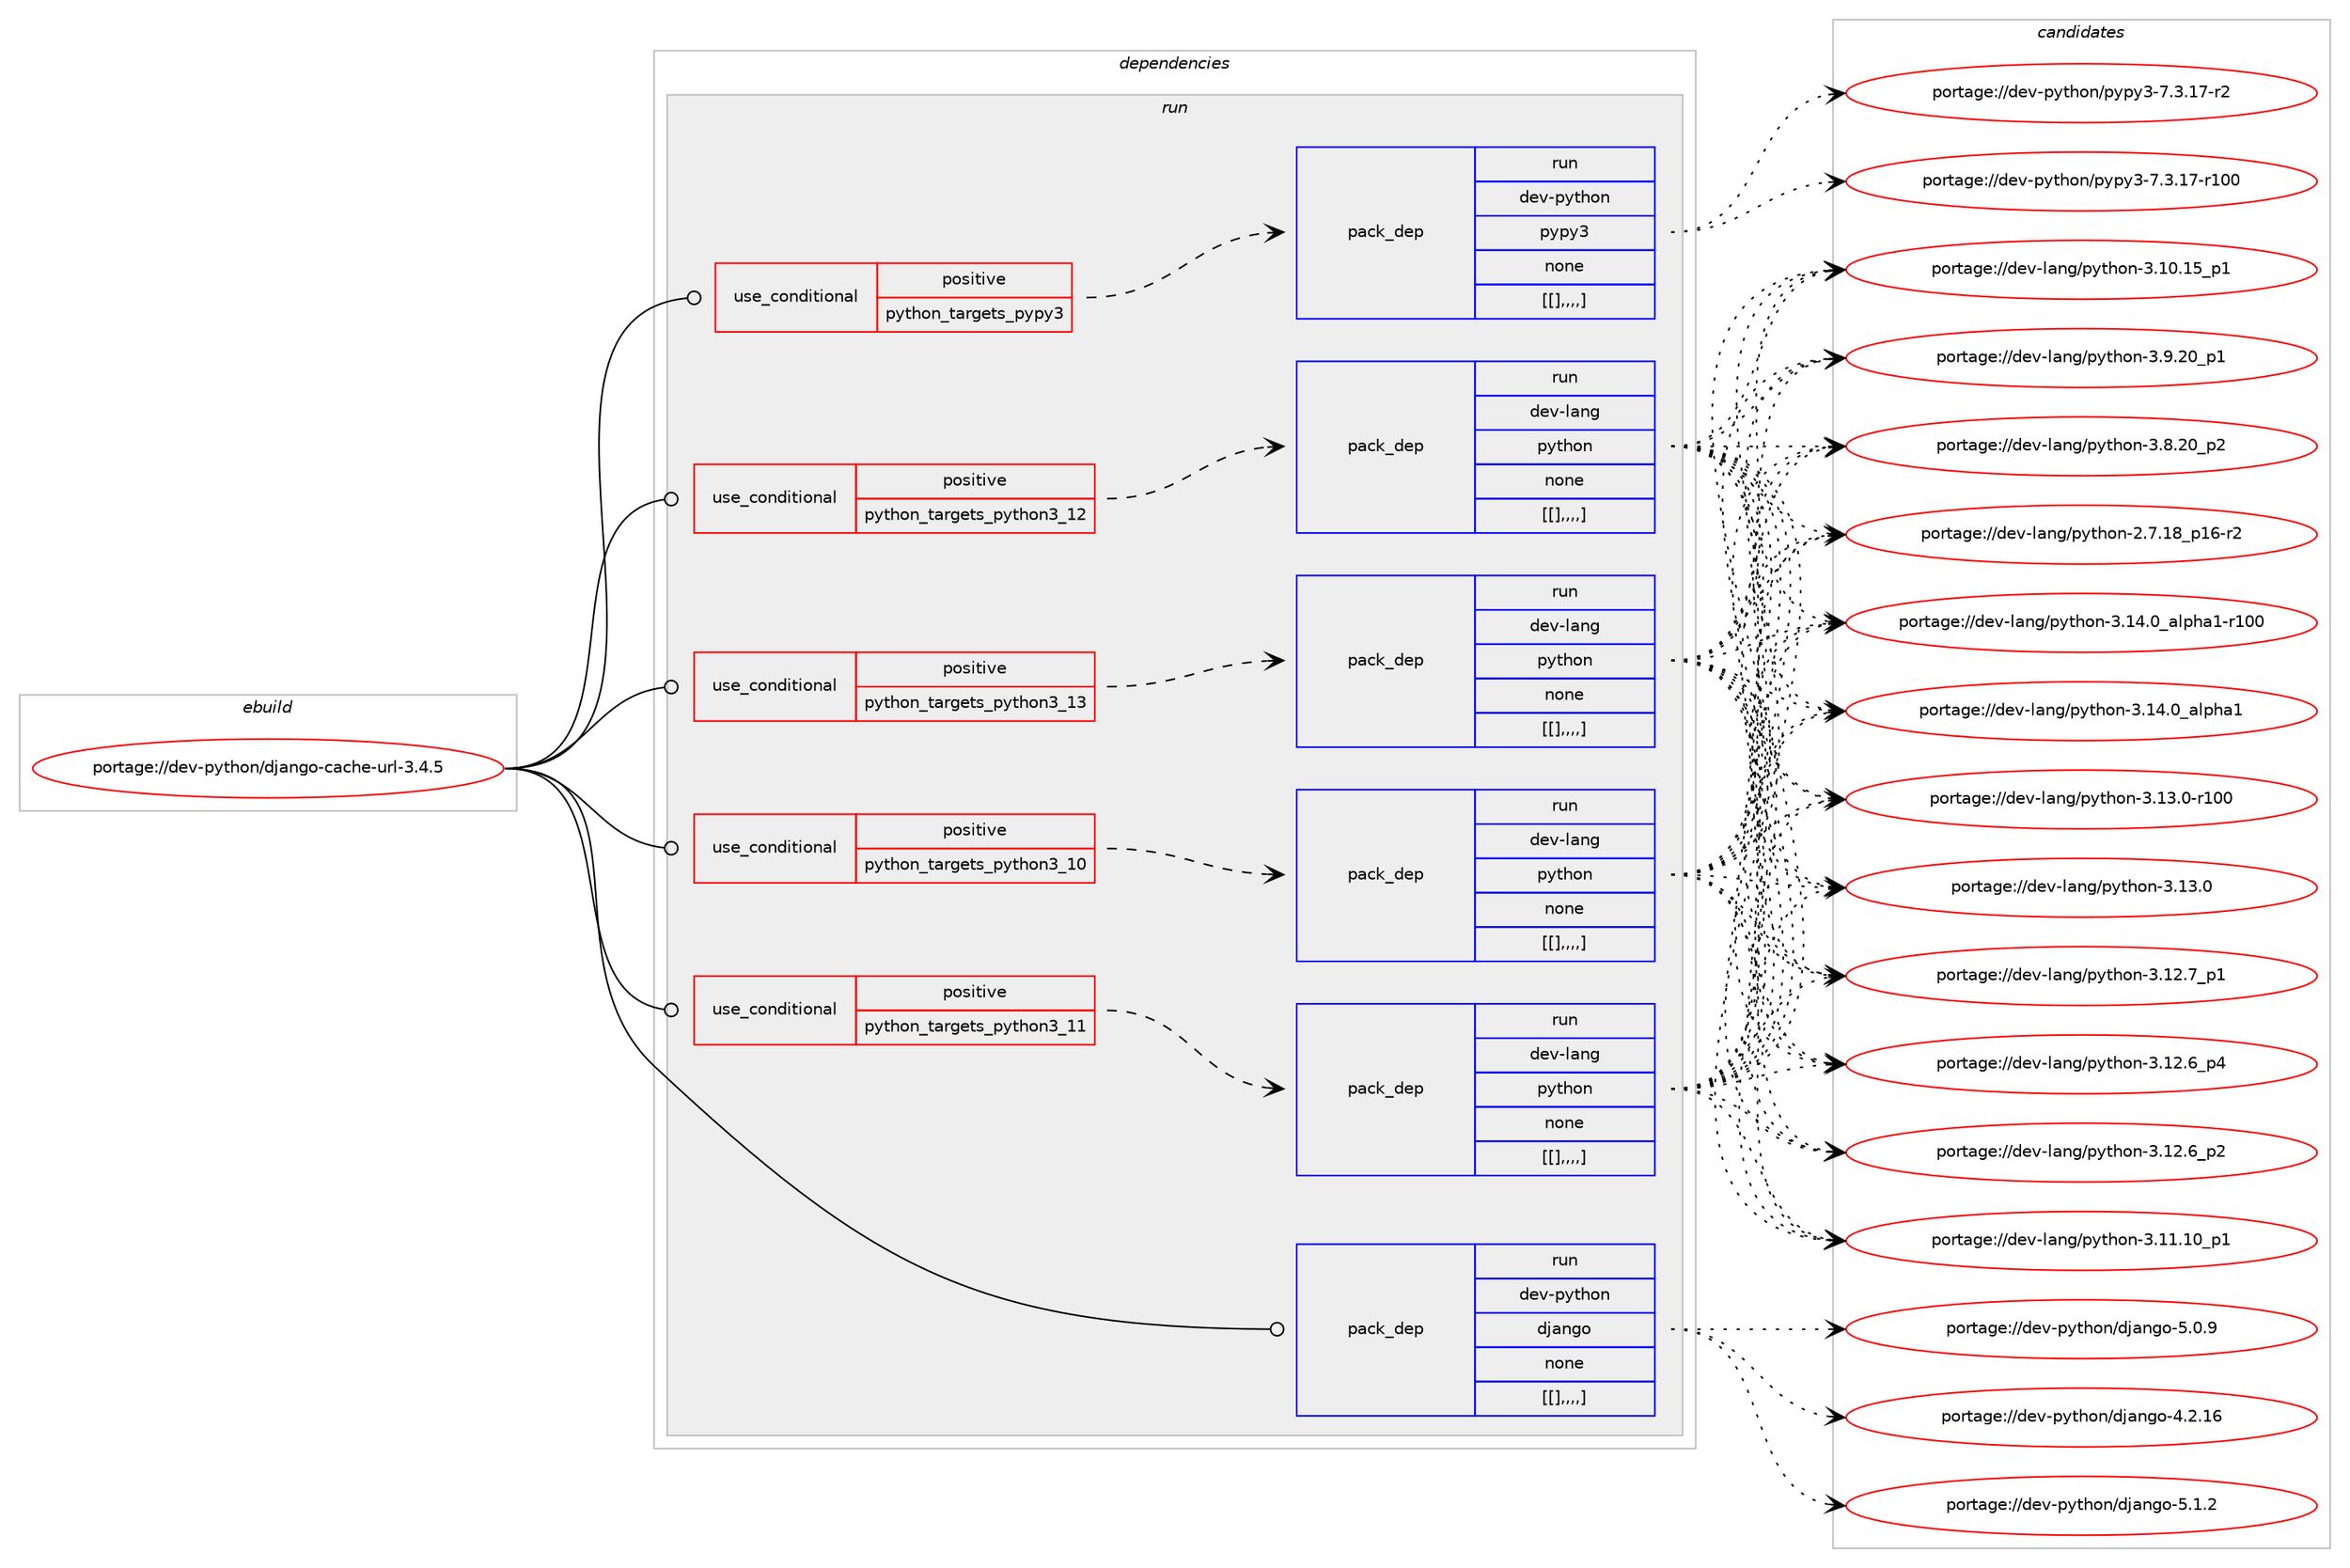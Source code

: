 digraph prolog {

# *************
# Graph options
# *************

newrank=true;
concentrate=true;
compound=true;
graph [rankdir=LR,fontname=Helvetica,fontsize=10,ranksep=1.5];#, ranksep=2.5, nodesep=0.2];
edge  [arrowhead=vee];
node  [fontname=Helvetica,fontsize=10];

# **********
# The ebuild
# **********

subgraph cluster_leftcol {
color=gray;
label=<<i>ebuild</i>>;
id [label="portage://dev-python/django-cache-url-3.4.5", color=red, width=4, href="../dev-python/django-cache-url-3.4.5.svg"];
}

# ****************
# The dependencies
# ****************

subgraph cluster_midcol {
color=gray;
label=<<i>dependencies</i>>;
subgraph cluster_compile {
fillcolor="#eeeeee";
style=filled;
label=<<i>compile</i>>;
}
subgraph cluster_compileandrun {
fillcolor="#eeeeee";
style=filled;
label=<<i>compile and run</i>>;
}
subgraph cluster_run {
fillcolor="#eeeeee";
style=filled;
label=<<i>run</i>>;
subgraph cond34449 {
dependency150645 [label=<<TABLE BORDER="0" CELLBORDER="1" CELLSPACING="0" CELLPADDING="4"><TR><TD ROWSPAN="3" CELLPADDING="10">use_conditional</TD></TR><TR><TD>positive</TD></TR><TR><TD>python_targets_pypy3</TD></TR></TABLE>>, shape=none, color=red];
subgraph pack114885 {
dependency150649 [label=<<TABLE BORDER="0" CELLBORDER="1" CELLSPACING="0" CELLPADDING="4" WIDTH="220"><TR><TD ROWSPAN="6" CELLPADDING="30">pack_dep</TD></TR><TR><TD WIDTH="110">run</TD></TR><TR><TD>dev-python</TD></TR><TR><TD>pypy3</TD></TR><TR><TD>none</TD></TR><TR><TD>[[],,,,]</TD></TR></TABLE>>, shape=none, color=blue];
}
dependency150645:e -> dependency150649:w [weight=20,style="dashed",arrowhead="vee"];
}
id:e -> dependency150645:w [weight=20,style="solid",arrowhead="odot"];
subgraph cond34454 {
dependency150655 [label=<<TABLE BORDER="0" CELLBORDER="1" CELLSPACING="0" CELLPADDING="4"><TR><TD ROWSPAN="3" CELLPADDING="10">use_conditional</TD></TR><TR><TD>positive</TD></TR><TR><TD>python_targets_python3_10</TD></TR></TABLE>>, shape=none, color=red];
subgraph pack114909 {
dependency150692 [label=<<TABLE BORDER="0" CELLBORDER="1" CELLSPACING="0" CELLPADDING="4" WIDTH="220"><TR><TD ROWSPAN="6" CELLPADDING="30">pack_dep</TD></TR><TR><TD WIDTH="110">run</TD></TR><TR><TD>dev-lang</TD></TR><TR><TD>python</TD></TR><TR><TD>none</TD></TR><TR><TD>[[],,,,]</TD></TR></TABLE>>, shape=none, color=blue];
}
dependency150655:e -> dependency150692:w [weight=20,style="dashed",arrowhead="vee"];
}
id:e -> dependency150655:w [weight=20,style="solid",arrowhead="odot"];
subgraph cond34481 {
dependency150720 [label=<<TABLE BORDER="0" CELLBORDER="1" CELLSPACING="0" CELLPADDING="4"><TR><TD ROWSPAN="3" CELLPADDING="10">use_conditional</TD></TR><TR><TD>positive</TD></TR><TR><TD>python_targets_python3_11</TD></TR></TABLE>>, shape=none, color=red];
subgraph pack114959 {
dependency150823 [label=<<TABLE BORDER="0" CELLBORDER="1" CELLSPACING="0" CELLPADDING="4" WIDTH="220"><TR><TD ROWSPAN="6" CELLPADDING="30">pack_dep</TD></TR><TR><TD WIDTH="110">run</TD></TR><TR><TD>dev-lang</TD></TR><TR><TD>python</TD></TR><TR><TD>none</TD></TR><TR><TD>[[],,,,]</TD></TR></TABLE>>, shape=none, color=blue];
}
dependency150720:e -> dependency150823:w [weight=20,style="dashed",arrowhead="vee"];
}
id:e -> dependency150720:w [weight=20,style="solid",arrowhead="odot"];
subgraph cond34544 {
dependency150848 [label=<<TABLE BORDER="0" CELLBORDER="1" CELLSPACING="0" CELLPADDING="4"><TR><TD ROWSPAN="3" CELLPADDING="10">use_conditional</TD></TR><TR><TD>positive</TD></TR><TR><TD>python_targets_python3_12</TD></TR></TABLE>>, shape=none, color=red];
subgraph pack115044 {
dependency150946 [label=<<TABLE BORDER="0" CELLBORDER="1" CELLSPACING="0" CELLPADDING="4" WIDTH="220"><TR><TD ROWSPAN="6" CELLPADDING="30">pack_dep</TD></TR><TR><TD WIDTH="110">run</TD></TR><TR><TD>dev-lang</TD></TR><TR><TD>python</TD></TR><TR><TD>none</TD></TR><TR><TD>[[],,,,]</TD></TR></TABLE>>, shape=none, color=blue];
}
dependency150848:e -> dependency150946:w [weight=20,style="dashed",arrowhead="vee"];
}
id:e -> dependency150848:w [weight=20,style="solid",arrowhead="odot"];
subgraph cond34601 {
dependency150990 [label=<<TABLE BORDER="0" CELLBORDER="1" CELLSPACING="0" CELLPADDING="4"><TR><TD ROWSPAN="3" CELLPADDING="10">use_conditional</TD></TR><TR><TD>positive</TD></TR><TR><TD>python_targets_python3_13</TD></TR></TABLE>>, shape=none, color=red];
subgraph pack115096 {
dependency151070 [label=<<TABLE BORDER="0" CELLBORDER="1" CELLSPACING="0" CELLPADDING="4" WIDTH="220"><TR><TD ROWSPAN="6" CELLPADDING="30">pack_dep</TD></TR><TR><TD WIDTH="110">run</TD></TR><TR><TD>dev-lang</TD></TR><TR><TD>python</TD></TR><TR><TD>none</TD></TR><TR><TD>[[],,,,]</TD></TR></TABLE>>, shape=none, color=blue];
}
dependency150990:e -> dependency151070:w [weight=20,style="dashed",arrowhead="vee"];
}
id:e -> dependency150990:w [weight=20,style="solid",arrowhead="odot"];
subgraph pack115124 {
dependency151076 [label=<<TABLE BORDER="0" CELLBORDER="1" CELLSPACING="0" CELLPADDING="4" WIDTH="220"><TR><TD ROWSPAN="6" CELLPADDING="30">pack_dep</TD></TR><TR><TD WIDTH="110">run</TD></TR><TR><TD>dev-python</TD></TR><TR><TD>django</TD></TR><TR><TD>none</TD></TR><TR><TD>[[],,,,]</TD></TR></TABLE>>, shape=none, color=blue];
}
id:e -> dependency151076:w [weight=20,style="solid",arrowhead="odot"];
}
}

# **************
# The candidates
# **************

subgraph cluster_choices {
rank=same;
color=gray;
label=<<i>candidates</i>>;

subgraph choice114919 {
color=black;
nodesep=1;
choice100101118451121211161041111104711212111212151455546514649554511450 [label="portage://dev-python/pypy3-7.3.17-r2", color=red, width=4,href="../dev-python/pypy3-7.3.17-r2.svg"];
choice1001011184511212111610411111047112121112121514555465146495545114494848 [label="portage://dev-python/pypy3-7.3.17-r100", color=red, width=4,href="../dev-python/pypy3-7.3.17-r100.svg"];
dependency150649:e -> choice100101118451121211161041111104711212111212151455546514649554511450:w [style=dotted,weight="100"];
dependency150649:e -> choice1001011184511212111610411111047112121112121514555465146495545114494848:w [style=dotted,weight="100"];
}
subgraph choice114924 {
color=black;
nodesep=1;
choice100101118451089711010347112121116104111110455146495246489597108112104974945114494848 [label="portage://dev-lang/python-3.14.0_alpha1-r100", color=red, width=4,href="../dev-lang/python-3.14.0_alpha1-r100.svg"];
choice1001011184510897110103471121211161041111104551464952464895971081121049749 [label="portage://dev-lang/python-3.14.0_alpha1", color=red, width=4,href="../dev-lang/python-3.14.0_alpha1.svg"];
choice1001011184510897110103471121211161041111104551464951464845114494848 [label="portage://dev-lang/python-3.13.0-r100", color=red, width=4,href="../dev-lang/python-3.13.0-r100.svg"];
choice10010111845108971101034711212111610411111045514649514648 [label="portage://dev-lang/python-3.13.0", color=red, width=4,href="../dev-lang/python-3.13.0.svg"];
choice100101118451089711010347112121116104111110455146495046559511249 [label="portage://dev-lang/python-3.12.7_p1", color=red, width=4,href="../dev-lang/python-3.12.7_p1.svg"];
choice100101118451089711010347112121116104111110455146495046549511252 [label="portage://dev-lang/python-3.12.6_p4", color=red, width=4,href="../dev-lang/python-3.12.6_p4.svg"];
choice100101118451089711010347112121116104111110455146495046549511250 [label="portage://dev-lang/python-3.12.6_p2", color=red, width=4,href="../dev-lang/python-3.12.6_p2.svg"];
choice10010111845108971101034711212111610411111045514649494649489511249 [label="portage://dev-lang/python-3.11.10_p1", color=red, width=4,href="../dev-lang/python-3.11.10_p1.svg"];
choice10010111845108971101034711212111610411111045514649484649539511249 [label="portage://dev-lang/python-3.10.15_p1", color=red, width=4,href="../dev-lang/python-3.10.15_p1.svg"];
choice100101118451089711010347112121116104111110455146574650489511249 [label="portage://dev-lang/python-3.9.20_p1", color=red, width=4,href="../dev-lang/python-3.9.20_p1.svg"];
choice100101118451089711010347112121116104111110455146564650489511250 [label="portage://dev-lang/python-3.8.20_p2", color=red, width=4,href="../dev-lang/python-3.8.20_p2.svg"];
choice100101118451089711010347112121116104111110455046554649569511249544511450 [label="portage://dev-lang/python-2.7.18_p16-r2", color=red, width=4,href="../dev-lang/python-2.7.18_p16-r2.svg"];
dependency150692:e -> choice100101118451089711010347112121116104111110455146495246489597108112104974945114494848:w [style=dotted,weight="100"];
dependency150692:e -> choice1001011184510897110103471121211161041111104551464952464895971081121049749:w [style=dotted,weight="100"];
dependency150692:e -> choice1001011184510897110103471121211161041111104551464951464845114494848:w [style=dotted,weight="100"];
dependency150692:e -> choice10010111845108971101034711212111610411111045514649514648:w [style=dotted,weight="100"];
dependency150692:e -> choice100101118451089711010347112121116104111110455146495046559511249:w [style=dotted,weight="100"];
dependency150692:e -> choice100101118451089711010347112121116104111110455146495046549511252:w [style=dotted,weight="100"];
dependency150692:e -> choice100101118451089711010347112121116104111110455146495046549511250:w [style=dotted,weight="100"];
dependency150692:e -> choice10010111845108971101034711212111610411111045514649494649489511249:w [style=dotted,weight="100"];
dependency150692:e -> choice10010111845108971101034711212111610411111045514649484649539511249:w [style=dotted,weight="100"];
dependency150692:e -> choice100101118451089711010347112121116104111110455146574650489511249:w [style=dotted,weight="100"];
dependency150692:e -> choice100101118451089711010347112121116104111110455146564650489511250:w [style=dotted,weight="100"];
dependency150692:e -> choice100101118451089711010347112121116104111110455046554649569511249544511450:w [style=dotted,weight="100"];
}
subgraph choice114937 {
color=black;
nodesep=1;
choice100101118451089711010347112121116104111110455146495246489597108112104974945114494848 [label="portage://dev-lang/python-3.14.0_alpha1-r100", color=red, width=4,href="../dev-lang/python-3.14.0_alpha1-r100.svg"];
choice1001011184510897110103471121211161041111104551464952464895971081121049749 [label="portage://dev-lang/python-3.14.0_alpha1", color=red, width=4,href="../dev-lang/python-3.14.0_alpha1.svg"];
choice1001011184510897110103471121211161041111104551464951464845114494848 [label="portage://dev-lang/python-3.13.0-r100", color=red, width=4,href="../dev-lang/python-3.13.0-r100.svg"];
choice10010111845108971101034711212111610411111045514649514648 [label="portage://dev-lang/python-3.13.0", color=red, width=4,href="../dev-lang/python-3.13.0.svg"];
choice100101118451089711010347112121116104111110455146495046559511249 [label="portage://dev-lang/python-3.12.7_p1", color=red, width=4,href="../dev-lang/python-3.12.7_p1.svg"];
choice100101118451089711010347112121116104111110455146495046549511252 [label="portage://dev-lang/python-3.12.6_p4", color=red, width=4,href="../dev-lang/python-3.12.6_p4.svg"];
choice100101118451089711010347112121116104111110455146495046549511250 [label="portage://dev-lang/python-3.12.6_p2", color=red, width=4,href="../dev-lang/python-3.12.6_p2.svg"];
choice10010111845108971101034711212111610411111045514649494649489511249 [label="portage://dev-lang/python-3.11.10_p1", color=red, width=4,href="../dev-lang/python-3.11.10_p1.svg"];
choice10010111845108971101034711212111610411111045514649484649539511249 [label="portage://dev-lang/python-3.10.15_p1", color=red, width=4,href="../dev-lang/python-3.10.15_p1.svg"];
choice100101118451089711010347112121116104111110455146574650489511249 [label="portage://dev-lang/python-3.9.20_p1", color=red, width=4,href="../dev-lang/python-3.9.20_p1.svg"];
choice100101118451089711010347112121116104111110455146564650489511250 [label="portage://dev-lang/python-3.8.20_p2", color=red, width=4,href="../dev-lang/python-3.8.20_p2.svg"];
choice100101118451089711010347112121116104111110455046554649569511249544511450 [label="portage://dev-lang/python-2.7.18_p16-r2", color=red, width=4,href="../dev-lang/python-2.7.18_p16-r2.svg"];
dependency150823:e -> choice100101118451089711010347112121116104111110455146495246489597108112104974945114494848:w [style=dotted,weight="100"];
dependency150823:e -> choice1001011184510897110103471121211161041111104551464952464895971081121049749:w [style=dotted,weight="100"];
dependency150823:e -> choice1001011184510897110103471121211161041111104551464951464845114494848:w [style=dotted,weight="100"];
dependency150823:e -> choice10010111845108971101034711212111610411111045514649514648:w [style=dotted,weight="100"];
dependency150823:e -> choice100101118451089711010347112121116104111110455146495046559511249:w [style=dotted,weight="100"];
dependency150823:e -> choice100101118451089711010347112121116104111110455146495046549511252:w [style=dotted,weight="100"];
dependency150823:e -> choice100101118451089711010347112121116104111110455146495046549511250:w [style=dotted,weight="100"];
dependency150823:e -> choice10010111845108971101034711212111610411111045514649494649489511249:w [style=dotted,weight="100"];
dependency150823:e -> choice10010111845108971101034711212111610411111045514649484649539511249:w [style=dotted,weight="100"];
dependency150823:e -> choice100101118451089711010347112121116104111110455146574650489511249:w [style=dotted,weight="100"];
dependency150823:e -> choice100101118451089711010347112121116104111110455146564650489511250:w [style=dotted,weight="100"];
dependency150823:e -> choice100101118451089711010347112121116104111110455046554649569511249544511450:w [style=dotted,weight="100"];
}
subgraph choice114949 {
color=black;
nodesep=1;
choice100101118451089711010347112121116104111110455146495246489597108112104974945114494848 [label="portage://dev-lang/python-3.14.0_alpha1-r100", color=red, width=4,href="../dev-lang/python-3.14.0_alpha1-r100.svg"];
choice1001011184510897110103471121211161041111104551464952464895971081121049749 [label="portage://dev-lang/python-3.14.0_alpha1", color=red, width=4,href="../dev-lang/python-3.14.0_alpha1.svg"];
choice1001011184510897110103471121211161041111104551464951464845114494848 [label="portage://dev-lang/python-3.13.0-r100", color=red, width=4,href="../dev-lang/python-3.13.0-r100.svg"];
choice10010111845108971101034711212111610411111045514649514648 [label="portage://dev-lang/python-3.13.0", color=red, width=4,href="../dev-lang/python-3.13.0.svg"];
choice100101118451089711010347112121116104111110455146495046559511249 [label="portage://dev-lang/python-3.12.7_p1", color=red, width=4,href="../dev-lang/python-3.12.7_p1.svg"];
choice100101118451089711010347112121116104111110455146495046549511252 [label="portage://dev-lang/python-3.12.6_p4", color=red, width=4,href="../dev-lang/python-3.12.6_p4.svg"];
choice100101118451089711010347112121116104111110455146495046549511250 [label="portage://dev-lang/python-3.12.6_p2", color=red, width=4,href="../dev-lang/python-3.12.6_p2.svg"];
choice10010111845108971101034711212111610411111045514649494649489511249 [label="portage://dev-lang/python-3.11.10_p1", color=red, width=4,href="../dev-lang/python-3.11.10_p1.svg"];
choice10010111845108971101034711212111610411111045514649484649539511249 [label="portage://dev-lang/python-3.10.15_p1", color=red, width=4,href="../dev-lang/python-3.10.15_p1.svg"];
choice100101118451089711010347112121116104111110455146574650489511249 [label="portage://dev-lang/python-3.9.20_p1", color=red, width=4,href="../dev-lang/python-3.9.20_p1.svg"];
choice100101118451089711010347112121116104111110455146564650489511250 [label="portage://dev-lang/python-3.8.20_p2", color=red, width=4,href="../dev-lang/python-3.8.20_p2.svg"];
choice100101118451089711010347112121116104111110455046554649569511249544511450 [label="portage://dev-lang/python-2.7.18_p16-r2", color=red, width=4,href="../dev-lang/python-2.7.18_p16-r2.svg"];
dependency150946:e -> choice100101118451089711010347112121116104111110455146495246489597108112104974945114494848:w [style=dotted,weight="100"];
dependency150946:e -> choice1001011184510897110103471121211161041111104551464952464895971081121049749:w [style=dotted,weight="100"];
dependency150946:e -> choice1001011184510897110103471121211161041111104551464951464845114494848:w [style=dotted,weight="100"];
dependency150946:e -> choice10010111845108971101034711212111610411111045514649514648:w [style=dotted,weight="100"];
dependency150946:e -> choice100101118451089711010347112121116104111110455146495046559511249:w [style=dotted,weight="100"];
dependency150946:e -> choice100101118451089711010347112121116104111110455146495046549511252:w [style=dotted,weight="100"];
dependency150946:e -> choice100101118451089711010347112121116104111110455146495046549511250:w [style=dotted,weight="100"];
dependency150946:e -> choice10010111845108971101034711212111610411111045514649494649489511249:w [style=dotted,weight="100"];
dependency150946:e -> choice10010111845108971101034711212111610411111045514649484649539511249:w [style=dotted,weight="100"];
dependency150946:e -> choice100101118451089711010347112121116104111110455146574650489511249:w [style=dotted,weight="100"];
dependency150946:e -> choice100101118451089711010347112121116104111110455146564650489511250:w [style=dotted,weight="100"];
dependency150946:e -> choice100101118451089711010347112121116104111110455046554649569511249544511450:w [style=dotted,weight="100"];
}
subgraph choice114959 {
color=black;
nodesep=1;
choice100101118451089711010347112121116104111110455146495246489597108112104974945114494848 [label="portage://dev-lang/python-3.14.0_alpha1-r100", color=red, width=4,href="../dev-lang/python-3.14.0_alpha1-r100.svg"];
choice1001011184510897110103471121211161041111104551464952464895971081121049749 [label="portage://dev-lang/python-3.14.0_alpha1", color=red, width=4,href="../dev-lang/python-3.14.0_alpha1.svg"];
choice1001011184510897110103471121211161041111104551464951464845114494848 [label="portage://dev-lang/python-3.13.0-r100", color=red, width=4,href="../dev-lang/python-3.13.0-r100.svg"];
choice10010111845108971101034711212111610411111045514649514648 [label="portage://dev-lang/python-3.13.0", color=red, width=4,href="../dev-lang/python-3.13.0.svg"];
choice100101118451089711010347112121116104111110455146495046559511249 [label="portage://dev-lang/python-3.12.7_p1", color=red, width=4,href="../dev-lang/python-3.12.7_p1.svg"];
choice100101118451089711010347112121116104111110455146495046549511252 [label="portage://dev-lang/python-3.12.6_p4", color=red, width=4,href="../dev-lang/python-3.12.6_p4.svg"];
choice100101118451089711010347112121116104111110455146495046549511250 [label="portage://dev-lang/python-3.12.6_p2", color=red, width=4,href="../dev-lang/python-3.12.6_p2.svg"];
choice10010111845108971101034711212111610411111045514649494649489511249 [label="portage://dev-lang/python-3.11.10_p1", color=red, width=4,href="../dev-lang/python-3.11.10_p1.svg"];
choice10010111845108971101034711212111610411111045514649484649539511249 [label="portage://dev-lang/python-3.10.15_p1", color=red, width=4,href="../dev-lang/python-3.10.15_p1.svg"];
choice100101118451089711010347112121116104111110455146574650489511249 [label="portage://dev-lang/python-3.9.20_p1", color=red, width=4,href="../dev-lang/python-3.9.20_p1.svg"];
choice100101118451089711010347112121116104111110455146564650489511250 [label="portage://dev-lang/python-3.8.20_p2", color=red, width=4,href="../dev-lang/python-3.8.20_p2.svg"];
choice100101118451089711010347112121116104111110455046554649569511249544511450 [label="portage://dev-lang/python-2.7.18_p16-r2", color=red, width=4,href="../dev-lang/python-2.7.18_p16-r2.svg"];
dependency151070:e -> choice100101118451089711010347112121116104111110455146495246489597108112104974945114494848:w [style=dotted,weight="100"];
dependency151070:e -> choice1001011184510897110103471121211161041111104551464952464895971081121049749:w [style=dotted,weight="100"];
dependency151070:e -> choice1001011184510897110103471121211161041111104551464951464845114494848:w [style=dotted,weight="100"];
dependency151070:e -> choice10010111845108971101034711212111610411111045514649514648:w [style=dotted,weight="100"];
dependency151070:e -> choice100101118451089711010347112121116104111110455146495046559511249:w [style=dotted,weight="100"];
dependency151070:e -> choice100101118451089711010347112121116104111110455146495046549511252:w [style=dotted,weight="100"];
dependency151070:e -> choice100101118451089711010347112121116104111110455146495046549511250:w [style=dotted,weight="100"];
dependency151070:e -> choice10010111845108971101034711212111610411111045514649494649489511249:w [style=dotted,weight="100"];
dependency151070:e -> choice10010111845108971101034711212111610411111045514649484649539511249:w [style=dotted,weight="100"];
dependency151070:e -> choice100101118451089711010347112121116104111110455146574650489511249:w [style=dotted,weight="100"];
dependency151070:e -> choice100101118451089711010347112121116104111110455146564650489511250:w [style=dotted,weight="100"];
dependency151070:e -> choice100101118451089711010347112121116104111110455046554649569511249544511450:w [style=dotted,weight="100"];
}
subgraph choice114968 {
color=black;
nodesep=1;
choice100101118451121211161041111104710010697110103111455346494650 [label="portage://dev-python/django-5.1.2", color=red, width=4,href="../dev-python/django-5.1.2.svg"];
choice100101118451121211161041111104710010697110103111455346484657 [label="portage://dev-python/django-5.0.9", color=red, width=4,href="../dev-python/django-5.0.9.svg"];
choice10010111845112121116104111110471001069711010311145524650464954 [label="portage://dev-python/django-4.2.16", color=red, width=4,href="../dev-python/django-4.2.16.svg"];
dependency151076:e -> choice100101118451121211161041111104710010697110103111455346494650:w [style=dotted,weight="100"];
dependency151076:e -> choice100101118451121211161041111104710010697110103111455346484657:w [style=dotted,weight="100"];
dependency151076:e -> choice10010111845112121116104111110471001069711010311145524650464954:w [style=dotted,weight="100"];
}
}

}
